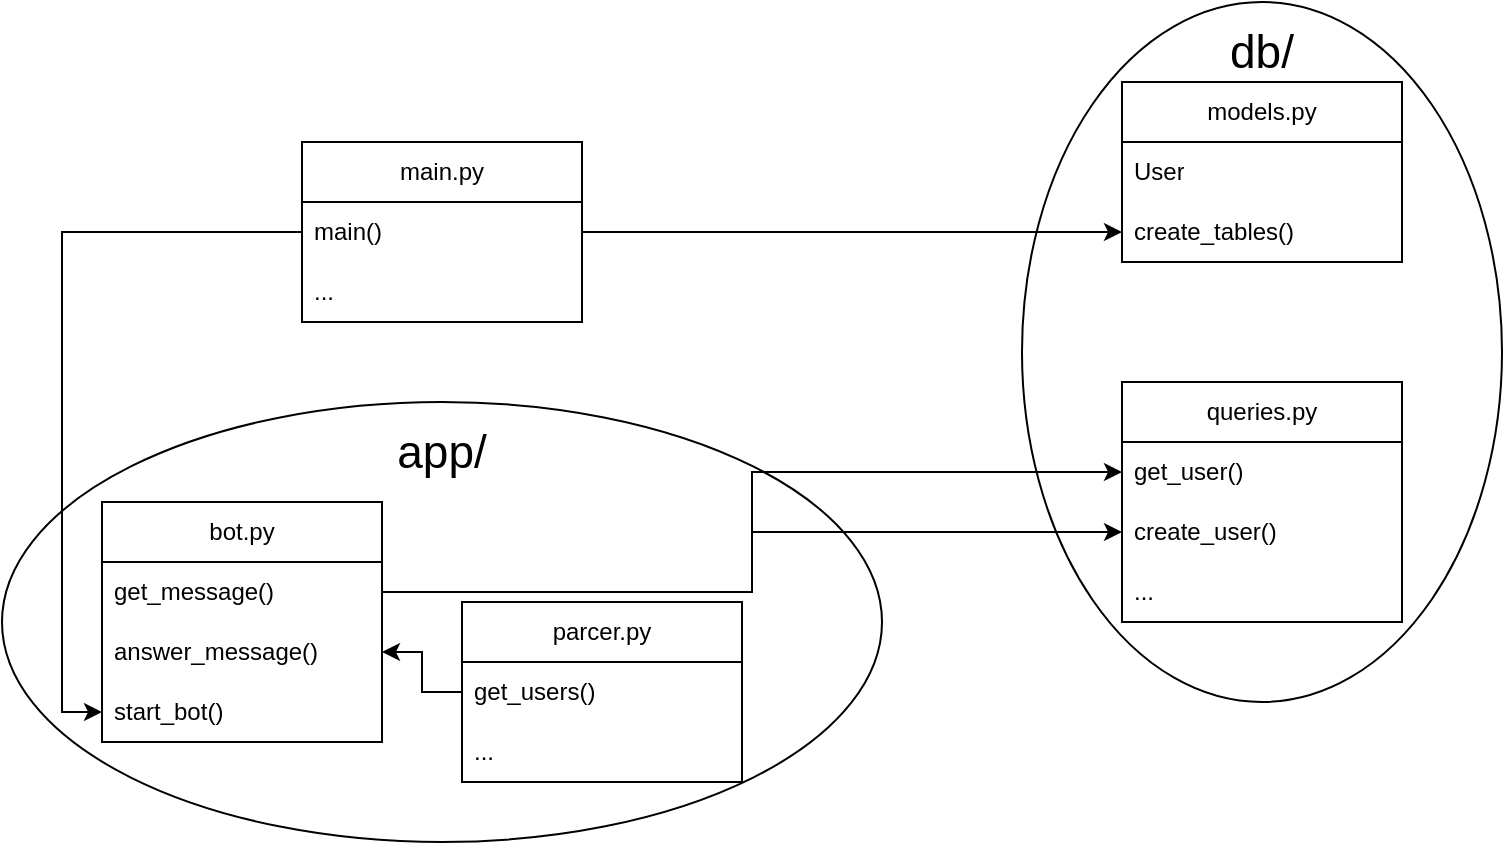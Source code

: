 <mxfile version="24.7.7">
  <diagram name="Страница — 1" id="vDf7oDoRScbL9Xq5HohB">
    <mxGraphModel dx="1366" dy="1904" grid="1" gridSize="10" guides="1" tooltips="1" connect="1" arrows="1" fold="1" page="1" pageScale="1" pageWidth="827" pageHeight="1169" math="0" shadow="0">
      <root>
        <mxCell id="0" />
        <mxCell id="1" parent="0" />
        <mxCell id="HsyvcOr-vs-WV3GmDiYx-26" value="" style="ellipse;whiteSpace=wrap;html=1;" vertex="1" parent="1">
          <mxGeometry x="540" y="-60" width="240" height="350" as="geometry" />
        </mxCell>
        <mxCell id="HsyvcOr-vs-WV3GmDiYx-24" value="" style="ellipse;whiteSpace=wrap;html=1;" vertex="1" parent="1">
          <mxGeometry x="30" y="140" width="440" height="220" as="geometry" />
        </mxCell>
        <mxCell id="HsyvcOr-vs-WV3GmDiYx-2" value="main.py" style="swimlane;fontStyle=0;childLayout=stackLayout;horizontal=1;startSize=30;horizontalStack=0;resizeParent=1;resizeParentMax=0;resizeLast=0;collapsible=1;marginBottom=0;whiteSpace=wrap;html=1;" vertex="1" parent="1">
          <mxGeometry x="180" y="10" width="140" height="90" as="geometry" />
        </mxCell>
        <mxCell id="HsyvcOr-vs-WV3GmDiYx-3" value="main()" style="text;strokeColor=none;fillColor=none;align=left;verticalAlign=middle;spacingLeft=4;spacingRight=4;overflow=hidden;points=[[0,0.5],[1,0.5]];portConstraint=eastwest;rotatable=0;whiteSpace=wrap;html=1;" vertex="1" parent="HsyvcOr-vs-WV3GmDiYx-2">
          <mxGeometry y="30" width="140" height="30" as="geometry" />
        </mxCell>
        <mxCell id="HsyvcOr-vs-WV3GmDiYx-10" value="..." style="text;strokeColor=none;fillColor=none;align=left;verticalAlign=middle;spacingLeft=4;spacingRight=4;overflow=hidden;points=[[0,0.5],[1,0.5]];portConstraint=eastwest;rotatable=0;whiteSpace=wrap;html=1;" vertex="1" parent="HsyvcOr-vs-WV3GmDiYx-2">
          <mxGeometry y="60" width="140" height="30" as="geometry" />
        </mxCell>
        <mxCell id="HsyvcOr-vs-WV3GmDiYx-6" value="queries.py" style="swimlane;fontStyle=0;childLayout=stackLayout;horizontal=1;startSize=30;horizontalStack=0;resizeParent=1;resizeParentMax=0;resizeLast=0;collapsible=1;marginBottom=0;whiteSpace=wrap;html=1;" vertex="1" parent="1">
          <mxGeometry x="590" y="130" width="140" height="120" as="geometry" />
        </mxCell>
        <mxCell id="HsyvcOr-vs-WV3GmDiYx-7" value="get_user()" style="text;strokeColor=none;fillColor=none;align=left;verticalAlign=middle;spacingLeft=4;spacingRight=4;overflow=hidden;points=[[0,0.5],[1,0.5]];portConstraint=eastwest;rotatable=0;whiteSpace=wrap;html=1;" vertex="1" parent="HsyvcOr-vs-WV3GmDiYx-6">
          <mxGeometry y="30" width="140" height="30" as="geometry" />
        </mxCell>
        <mxCell id="HsyvcOr-vs-WV3GmDiYx-8" value="create_user()" style="text;strokeColor=none;fillColor=none;align=left;verticalAlign=middle;spacingLeft=4;spacingRight=4;overflow=hidden;points=[[0,0.5],[1,0.5]];portConstraint=eastwest;rotatable=0;whiteSpace=wrap;html=1;" vertex="1" parent="HsyvcOr-vs-WV3GmDiYx-6">
          <mxGeometry y="60" width="140" height="30" as="geometry" />
        </mxCell>
        <mxCell id="HsyvcOr-vs-WV3GmDiYx-9" value="..." style="text;strokeColor=none;fillColor=none;align=left;verticalAlign=middle;spacingLeft=4;spacingRight=4;overflow=hidden;points=[[0,0.5],[1,0.5]];portConstraint=eastwest;rotatable=0;whiteSpace=wrap;html=1;" vertex="1" parent="HsyvcOr-vs-WV3GmDiYx-6">
          <mxGeometry y="90" width="140" height="30" as="geometry" />
        </mxCell>
        <mxCell id="HsyvcOr-vs-WV3GmDiYx-11" value="models.py" style="swimlane;fontStyle=0;childLayout=stackLayout;horizontal=1;startSize=30;horizontalStack=0;resizeParent=1;resizeParentMax=0;resizeLast=0;collapsible=1;marginBottom=0;whiteSpace=wrap;html=1;" vertex="1" parent="1">
          <mxGeometry x="590" y="-20" width="140" height="90" as="geometry" />
        </mxCell>
        <mxCell id="HsyvcOr-vs-WV3GmDiYx-12" value="User" style="text;strokeColor=none;fillColor=none;align=left;verticalAlign=middle;spacingLeft=4;spacingRight=4;overflow=hidden;points=[[0,0.5],[1,0.5]];portConstraint=eastwest;rotatable=0;whiteSpace=wrap;html=1;" vertex="1" parent="HsyvcOr-vs-WV3GmDiYx-11">
          <mxGeometry y="30" width="140" height="30" as="geometry" />
        </mxCell>
        <mxCell id="HsyvcOr-vs-WV3GmDiYx-13" value="create_tables()" style="text;strokeColor=none;fillColor=none;align=left;verticalAlign=middle;spacingLeft=4;spacingRight=4;overflow=hidden;points=[[0,0.5],[1,0.5]];portConstraint=eastwest;rotatable=0;whiteSpace=wrap;html=1;" vertex="1" parent="HsyvcOr-vs-WV3GmDiYx-11">
          <mxGeometry y="60" width="140" height="30" as="geometry" />
        </mxCell>
        <mxCell id="HsyvcOr-vs-WV3GmDiYx-15" value="bot.py" style="swimlane;fontStyle=0;childLayout=stackLayout;horizontal=1;startSize=30;horizontalStack=0;resizeParent=1;resizeParentMax=0;resizeLast=0;collapsible=1;marginBottom=0;whiteSpace=wrap;html=1;" vertex="1" parent="1">
          <mxGeometry x="80" y="190" width="140" height="120" as="geometry" />
        </mxCell>
        <mxCell id="HsyvcOr-vs-WV3GmDiYx-16" value="get_message()" style="text;strokeColor=none;fillColor=none;align=left;verticalAlign=middle;spacingLeft=4;spacingRight=4;overflow=hidden;points=[[0,0.5],[1,0.5]];portConstraint=eastwest;rotatable=0;whiteSpace=wrap;html=1;" vertex="1" parent="HsyvcOr-vs-WV3GmDiYx-15">
          <mxGeometry y="30" width="140" height="30" as="geometry" />
        </mxCell>
        <mxCell id="HsyvcOr-vs-WV3GmDiYx-17" value="answer_message()" style="text;strokeColor=none;fillColor=none;align=left;verticalAlign=middle;spacingLeft=4;spacingRight=4;overflow=hidden;points=[[0,0.5],[1,0.5]];portConstraint=eastwest;rotatable=0;whiteSpace=wrap;html=1;" vertex="1" parent="HsyvcOr-vs-WV3GmDiYx-15">
          <mxGeometry y="60" width="140" height="30" as="geometry" />
        </mxCell>
        <mxCell id="HsyvcOr-vs-WV3GmDiYx-18" value="start_bot()" style="text;strokeColor=none;fillColor=none;align=left;verticalAlign=middle;spacingLeft=4;spacingRight=4;overflow=hidden;points=[[0,0.5],[1,0.5]];portConstraint=eastwest;rotatable=0;whiteSpace=wrap;html=1;" vertex="1" parent="HsyvcOr-vs-WV3GmDiYx-15">
          <mxGeometry y="90" width="140" height="30" as="geometry" />
        </mxCell>
        <mxCell id="HsyvcOr-vs-WV3GmDiYx-19" value="parcer.py" style="swimlane;fontStyle=0;childLayout=stackLayout;horizontal=1;startSize=30;horizontalStack=0;resizeParent=1;resizeParentMax=0;resizeLast=0;collapsible=1;marginBottom=0;whiteSpace=wrap;html=1;" vertex="1" parent="1">
          <mxGeometry x="260" y="240" width="140" height="90" as="geometry" />
        </mxCell>
        <mxCell id="HsyvcOr-vs-WV3GmDiYx-20" value="get_users()" style="text;strokeColor=none;fillColor=none;align=left;verticalAlign=middle;spacingLeft=4;spacingRight=4;overflow=hidden;points=[[0,0.5],[1,0.5]];portConstraint=eastwest;rotatable=0;whiteSpace=wrap;html=1;" vertex="1" parent="HsyvcOr-vs-WV3GmDiYx-19">
          <mxGeometry y="30" width="140" height="30" as="geometry" />
        </mxCell>
        <mxCell id="HsyvcOr-vs-WV3GmDiYx-21" value="..." style="text;strokeColor=none;fillColor=none;align=left;verticalAlign=middle;spacingLeft=4;spacingRight=4;overflow=hidden;points=[[0,0.5],[1,0.5]];portConstraint=eastwest;rotatable=0;whiteSpace=wrap;html=1;" vertex="1" parent="HsyvcOr-vs-WV3GmDiYx-19">
          <mxGeometry y="60" width="140" height="30" as="geometry" />
        </mxCell>
        <mxCell id="HsyvcOr-vs-WV3GmDiYx-25" value="&lt;font style=&quot;font-size: 23px;&quot;&gt;app/&lt;/font&gt;" style="text;html=1;align=center;verticalAlign=middle;whiteSpace=wrap;rounded=0;" vertex="1" parent="1">
          <mxGeometry x="180" y="130" width="140" height="70" as="geometry" />
        </mxCell>
        <mxCell id="HsyvcOr-vs-WV3GmDiYx-27" value="&lt;font style=&quot;font-size: 23px;&quot;&gt;db/&lt;/font&gt;" style="text;html=1;align=center;verticalAlign=middle;whiteSpace=wrap;rounded=0;" vertex="1" parent="1">
          <mxGeometry x="630" y="-50" width="60" height="30" as="geometry" />
        </mxCell>
        <mxCell id="HsyvcOr-vs-WV3GmDiYx-28" style="edgeStyle=orthogonalEdgeStyle;rounded=0;orthogonalLoop=1;jettySize=auto;html=1;entryX=0;entryY=0.5;entryDx=0;entryDy=0;" edge="1" parent="1" source="HsyvcOr-vs-WV3GmDiYx-3" target="HsyvcOr-vs-WV3GmDiYx-18">
          <mxGeometry relative="1" as="geometry" />
        </mxCell>
        <mxCell id="HsyvcOr-vs-WV3GmDiYx-29" style="edgeStyle=orthogonalEdgeStyle;rounded=0;orthogonalLoop=1;jettySize=auto;html=1;" edge="1" parent="1" source="HsyvcOr-vs-WV3GmDiYx-3" target="HsyvcOr-vs-WV3GmDiYx-13">
          <mxGeometry relative="1" as="geometry" />
        </mxCell>
        <mxCell id="HsyvcOr-vs-WV3GmDiYx-30" style="edgeStyle=orthogonalEdgeStyle;rounded=0;orthogonalLoop=1;jettySize=auto;html=1;" edge="1" parent="1" source="HsyvcOr-vs-WV3GmDiYx-20" target="HsyvcOr-vs-WV3GmDiYx-17">
          <mxGeometry relative="1" as="geometry" />
        </mxCell>
        <mxCell id="HsyvcOr-vs-WV3GmDiYx-31" style="edgeStyle=orthogonalEdgeStyle;rounded=0;orthogonalLoop=1;jettySize=auto;html=1;" edge="1" parent="1" source="HsyvcOr-vs-WV3GmDiYx-16" target="HsyvcOr-vs-WV3GmDiYx-7">
          <mxGeometry relative="1" as="geometry" />
        </mxCell>
        <mxCell id="HsyvcOr-vs-WV3GmDiYx-32" style="edgeStyle=orthogonalEdgeStyle;rounded=0;orthogonalLoop=1;jettySize=auto;html=1;" edge="1" parent="1" source="HsyvcOr-vs-WV3GmDiYx-16" target="HsyvcOr-vs-WV3GmDiYx-8">
          <mxGeometry relative="1" as="geometry" />
        </mxCell>
      </root>
    </mxGraphModel>
  </diagram>
</mxfile>
